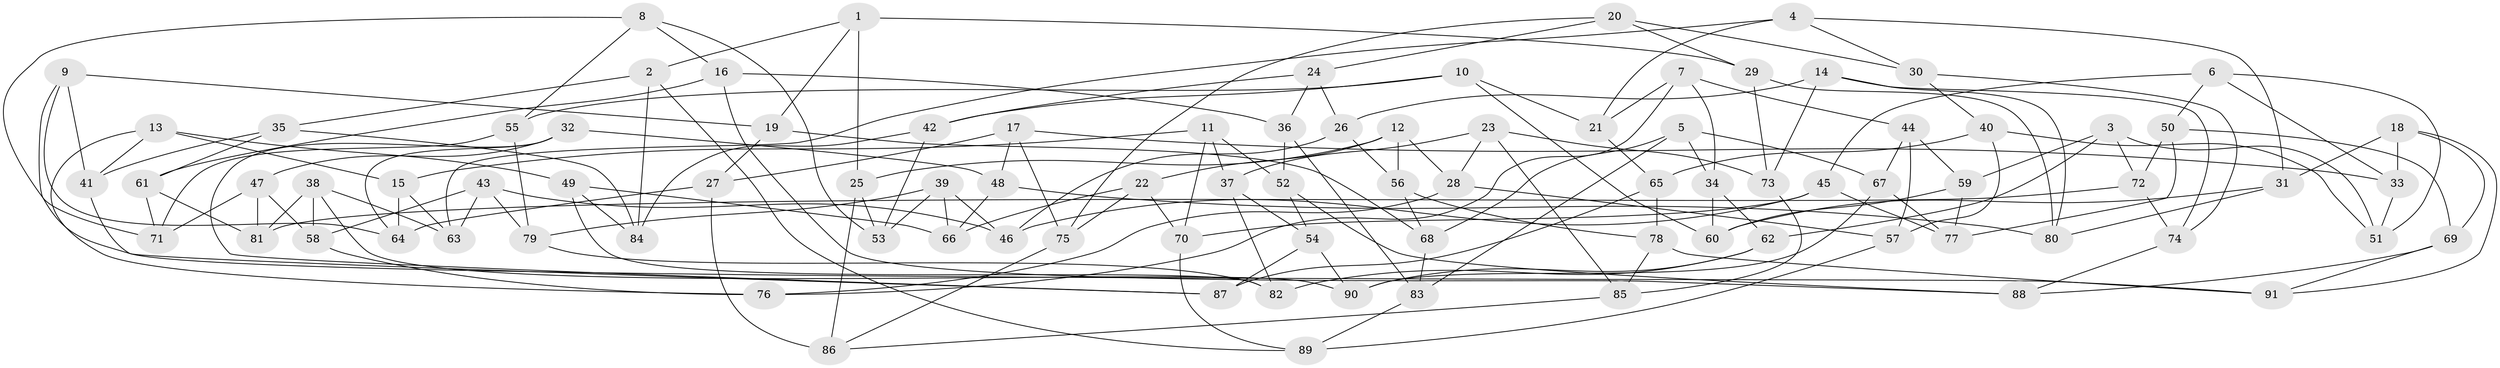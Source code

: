 // Generated by graph-tools (version 1.1) at 2025/11/02/27/25 16:11:50]
// undirected, 91 vertices, 182 edges
graph export_dot {
graph [start="1"]
  node [color=gray90,style=filled];
  1;
  2;
  3;
  4;
  5;
  6;
  7;
  8;
  9;
  10;
  11;
  12;
  13;
  14;
  15;
  16;
  17;
  18;
  19;
  20;
  21;
  22;
  23;
  24;
  25;
  26;
  27;
  28;
  29;
  30;
  31;
  32;
  33;
  34;
  35;
  36;
  37;
  38;
  39;
  40;
  41;
  42;
  43;
  44;
  45;
  46;
  47;
  48;
  49;
  50;
  51;
  52;
  53;
  54;
  55;
  56;
  57;
  58;
  59;
  60;
  61;
  62;
  63;
  64;
  65;
  66;
  67;
  68;
  69;
  70;
  71;
  72;
  73;
  74;
  75;
  76;
  77;
  78;
  79;
  80;
  81;
  82;
  83;
  84;
  85;
  86;
  87;
  88;
  89;
  90;
  91;
  1 -- 25;
  1 -- 2;
  1 -- 29;
  1 -- 19;
  2 -- 89;
  2 -- 84;
  2 -- 35;
  3 -- 51;
  3 -- 59;
  3 -- 62;
  3 -- 72;
  4 -- 30;
  4 -- 21;
  4 -- 63;
  4 -- 31;
  5 -- 83;
  5 -- 67;
  5 -- 68;
  5 -- 34;
  6 -- 33;
  6 -- 51;
  6 -- 45;
  6 -- 50;
  7 -- 21;
  7 -- 76;
  7 -- 44;
  7 -- 34;
  8 -- 55;
  8 -- 53;
  8 -- 16;
  8 -- 71;
  9 -- 64;
  9 -- 91;
  9 -- 19;
  9 -- 41;
  10 -- 55;
  10 -- 60;
  10 -- 42;
  10 -- 21;
  11 -- 15;
  11 -- 37;
  11 -- 70;
  11 -- 52;
  12 -- 25;
  12 -- 56;
  12 -- 22;
  12 -- 28;
  13 -- 76;
  13 -- 41;
  13 -- 15;
  13 -- 49;
  14 -- 80;
  14 -- 73;
  14 -- 26;
  14 -- 74;
  15 -- 64;
  15 -- 63;
  16 -- 88;
  16 -- 36;
  16 -- 61;
  17 -- 27;
  17 -- 75;
  17 -- 48;
  17 -- 33;
  18 -- 69;
  18 -- 91;
  18 -- 33;
  18 -- 31;
  19 -- 68;
  19 -- 27;
  20 -- 24;
  20 -- 30;
  20 -- 29;
  20 -- 75;
  21 -- 65;
  22 -- 70;
  22 -- 66;
  22 -- 75;
  23 -- 37;
  23 -- 28;
  23 -- 73;
  23 -- 85;
  24 -- 42;
  24 -- 26;
  24 -- 36;
  25 -- 53;
  25 -- 86;
  26 -- 56;
  26 -- 46;
  27 -- 64;
  27 -- 86;
  28 -- 76;
  28 -- 57;
  29 -- 80;
  29 -- 73;
  30 -- 40;
  30 -- 74;
  31 -- 60;
  31 -- 80;
  32 -- 47;
  32 -- 87;
  32 -- 64;
  32 -- 48;
  33 -- 51;
  34 -- 60;
  34 -- 62;
  35 -- 61;
  35 -- 41;
  35 -- 84;
  36 -- 83;
  36 -- 52;
  37 -- 82;
  37 -- 54;
  38 -- 63;
  38 -- 90;
  38 -- 58;
  38 -- 81;
  39 -- 79;
  39 -- 66;
  39 -- 53;
  39 -- 46;
  40 -- 57;
  40 -- 51;
  40 -- 65;
  41 -- 87;
  42 -- 53;
  42 -- 84;
  43 -- 63;
  43 -- 46;
  43 -- 58;
  43 -- 79;
  44 -- 59;
  44 -- 67;
  44 -- 57;
  45 -- 77;
  45 -- 46;
  45 -- 70;
  47 -- 81;
  47 -- 58;
  47 -- 71;
  48 -- 80;
  48 -- 66;
  49 -- 66;
  49 -- 82;
  49 -- 84;
  50 -- 69;
  50 -- 77;
  50 -- 72;
  52 -- 88;
  52 -- 54;
  54 -- 90;
  54 -- 87;
  55 -- 79;
  55 -- 71;
  56 -- 68;
  56 -- 78;
  57 -- 89;
  58 -- 76;
  59 -- 60;
  59 -- 77;
  61 -- 71;
  61 -- 81;
  62 -- 90;
  62 -- 82;
  65 -- 78;
  65 -- 87;
  67 -- 90;
  67 -- 77;
  68 -- 83;
  69 -- 91;
  69 -- 88;
  70 -- 89;
  72 -- 74;
  72 -- 81;
  73 -- 85;
  74 -- 88;
  75 -- 86;
  78 -- 85;
  78 -- 91;
  79 -- 82;
  83 -- 89;
  85 -- 86;
}
